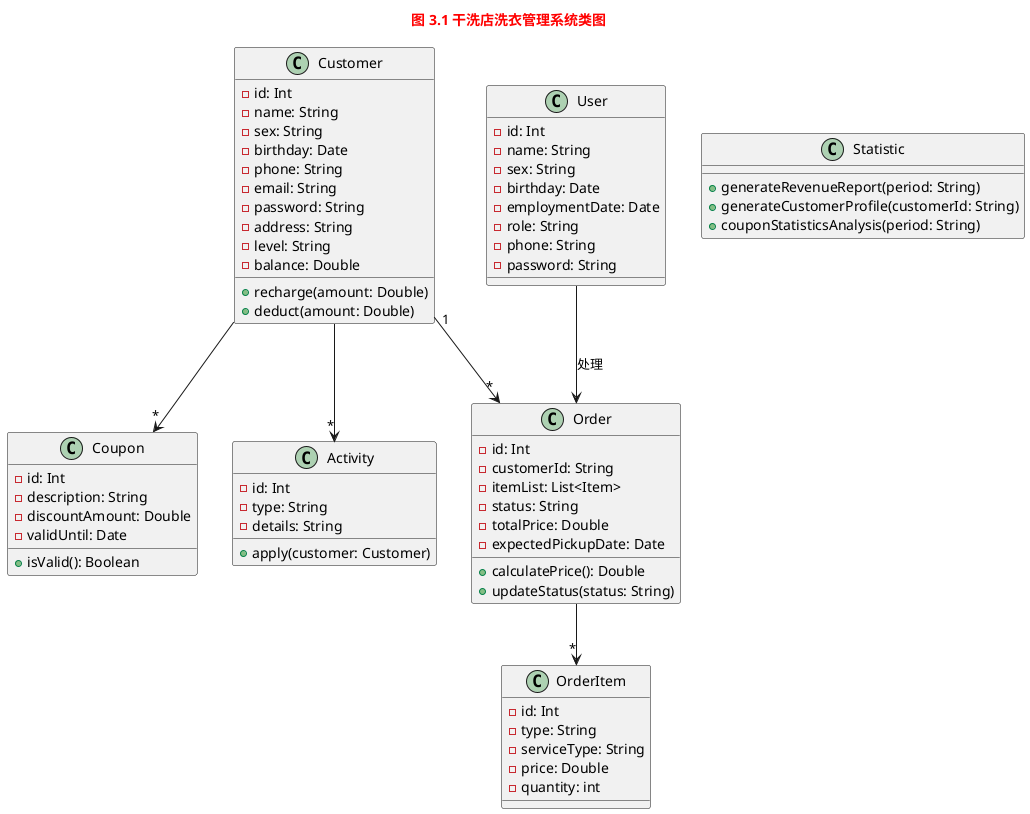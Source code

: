 @startuml
title <color:red><b>图 3.1 干洗店洗衣管理系统类图</b></color>
class Customer {
  -id: Int
  -name: String
  -sex: String
  -birthday: Date
  -phone: String
  -email: String
  -password: String
  -address: String
  -level: String
  -balance: Double
  +recharge(amount: Double)
  +deduct(amount: Double)
}

class Order {
  -id: Int
  -customerId: String
  -itemList: List<Item>
  -status: String
  -totalPrice: Double
  -expectedPickupDate: Date
  +calculatePrice(): Double
  +updateStatus(status: String)
}

class OrderItem {
  -id: Int
  -type: String
  -serviceType: String
  -price: Double
  -quantity: int
}

class User {
  -id: Int
  -name: String
  -sex: String
  -birthday: Date
  -employmentDate: Date
  -role: String
  -phone: String
  -password: String
}

class Coupon {
  -id: Int
  -description: String
  -discountAmount: Double
  -validUntil: Date
  +isValid(): Boolean
}

class Activity {
  -id: Int
  -type: String
  -details: String
  +apply(customer: Customer)
}

class Statistic {
  +generateRevenueReport(period: String)
  +generateCustomerProfile(customerId: String)
  +couponStatisticsAnalysis(period: String)
}

Customer "1" --> "*" Order
Order --> "*" OrderItem
Customer --> "*" Coupon
Customer --> "*" Activity
User --> Order : 处理
@enduml